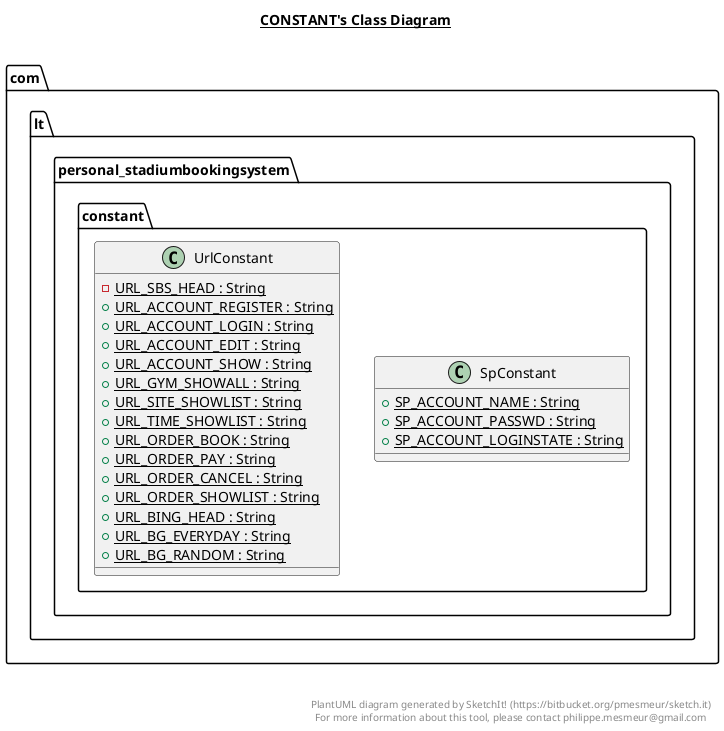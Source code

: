 @startuml

title __CONSTANT's Class Diagram__\n

  package com.lt.personal_stadiumbookingsystem {
    package com.lt.personal_stadiumbookingsystem.constant {
      class SpConstant {
          {static} + SP_ACCOUNT_NAME : String
          {static} + SP_ACCOUNT_PASSWD : String
          {static} + SP_ACCOUNT_LOGINSTATE : String
      }
    }
  }
  

  package com.lt.personal_stadiumbookingsystem {
    package com.lt.personal_stadiumbookingsystem.constant {
      class UrlConstant {
          {static} - URL_SBS_HEAD : String
          {static} + URL_ACCOUNT_REGISTER : String
          {static} + URL_ACCOUNT_LOGIN : String
          {static} + URL_ACCOUNT_EDIT : String
          {static} + URL_ACCOUNT_SHOW : String
          {static} + URL_GYM_SHOWALL : String
          {static} + URL_SITE_SHOWLIST : String
          {static} + URL_TIME_SHOWLIST : String
          {static} + URL_ORDER_BOOK : String
          {static} + URL_ORDER_PAY : String
          {static} + URL_ORDER_CANCEL : String
          {static} + URL_ORDER_SHOWLIST : String
          {static} + URL_BING_HEAD : String
          {static} + URL_BG_EVERYDAY : String
          {static} + URL_BG_RANDOM : String
      }
    }
  }
  



right footer


PlantUML diagram generated by SketchIt! (https://bitbucket.org/pmesmeur/sketch.it)
For more information about this tool, please contact philippe.mesmeur@gmail.com
endfooter

@enduml
